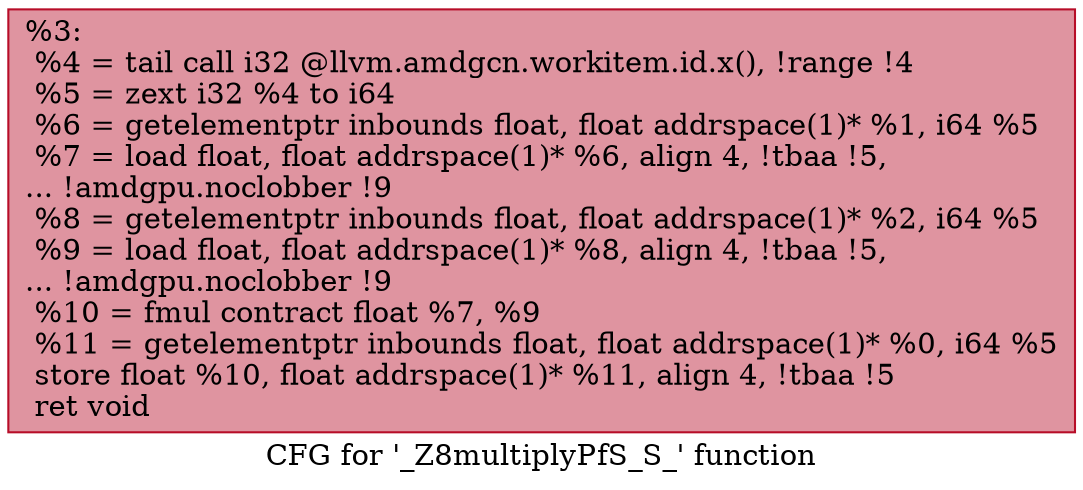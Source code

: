 digraph "CFG for '_Z8multiplyPfS_S_' function" {
	label="CFG for '_Z8multiplyPfS_S_' function";

	Node0x4590d20 [shape=record,color="#b70d28ff", style=filled, fillcolor="#b70d2870",label="{%3:\l  %4 = tail call i32 @llvm.amdgcn.workitem.id.x(), !range !4\l  %5 = zext i32 %4 to i64\l  %6 = getelementptr inbounds float, float addrspace(1)* %1, i64 %5\l  %7 = load float, float addrspace(1)* %6, align 4, !tbaa !5,\l... !amdgpu.noclobber !9\l  %8 = getelementptr inbounds float, float addrspace(1)* %2, i64 %5\l  %9 = load float, float addrspace(1)* %8, align 4, !tbaa !5,\l... !amdgpu.noclobber !9\l  %10 = fmul contract float %7, %9\l  %11 = getelementptr inbounds float, float addrspace(1)* %0, i64 %5\l  store float %10, float addrspace(1)* %11, align 4, !tbaa !5\l  ret void\l}"];
}
